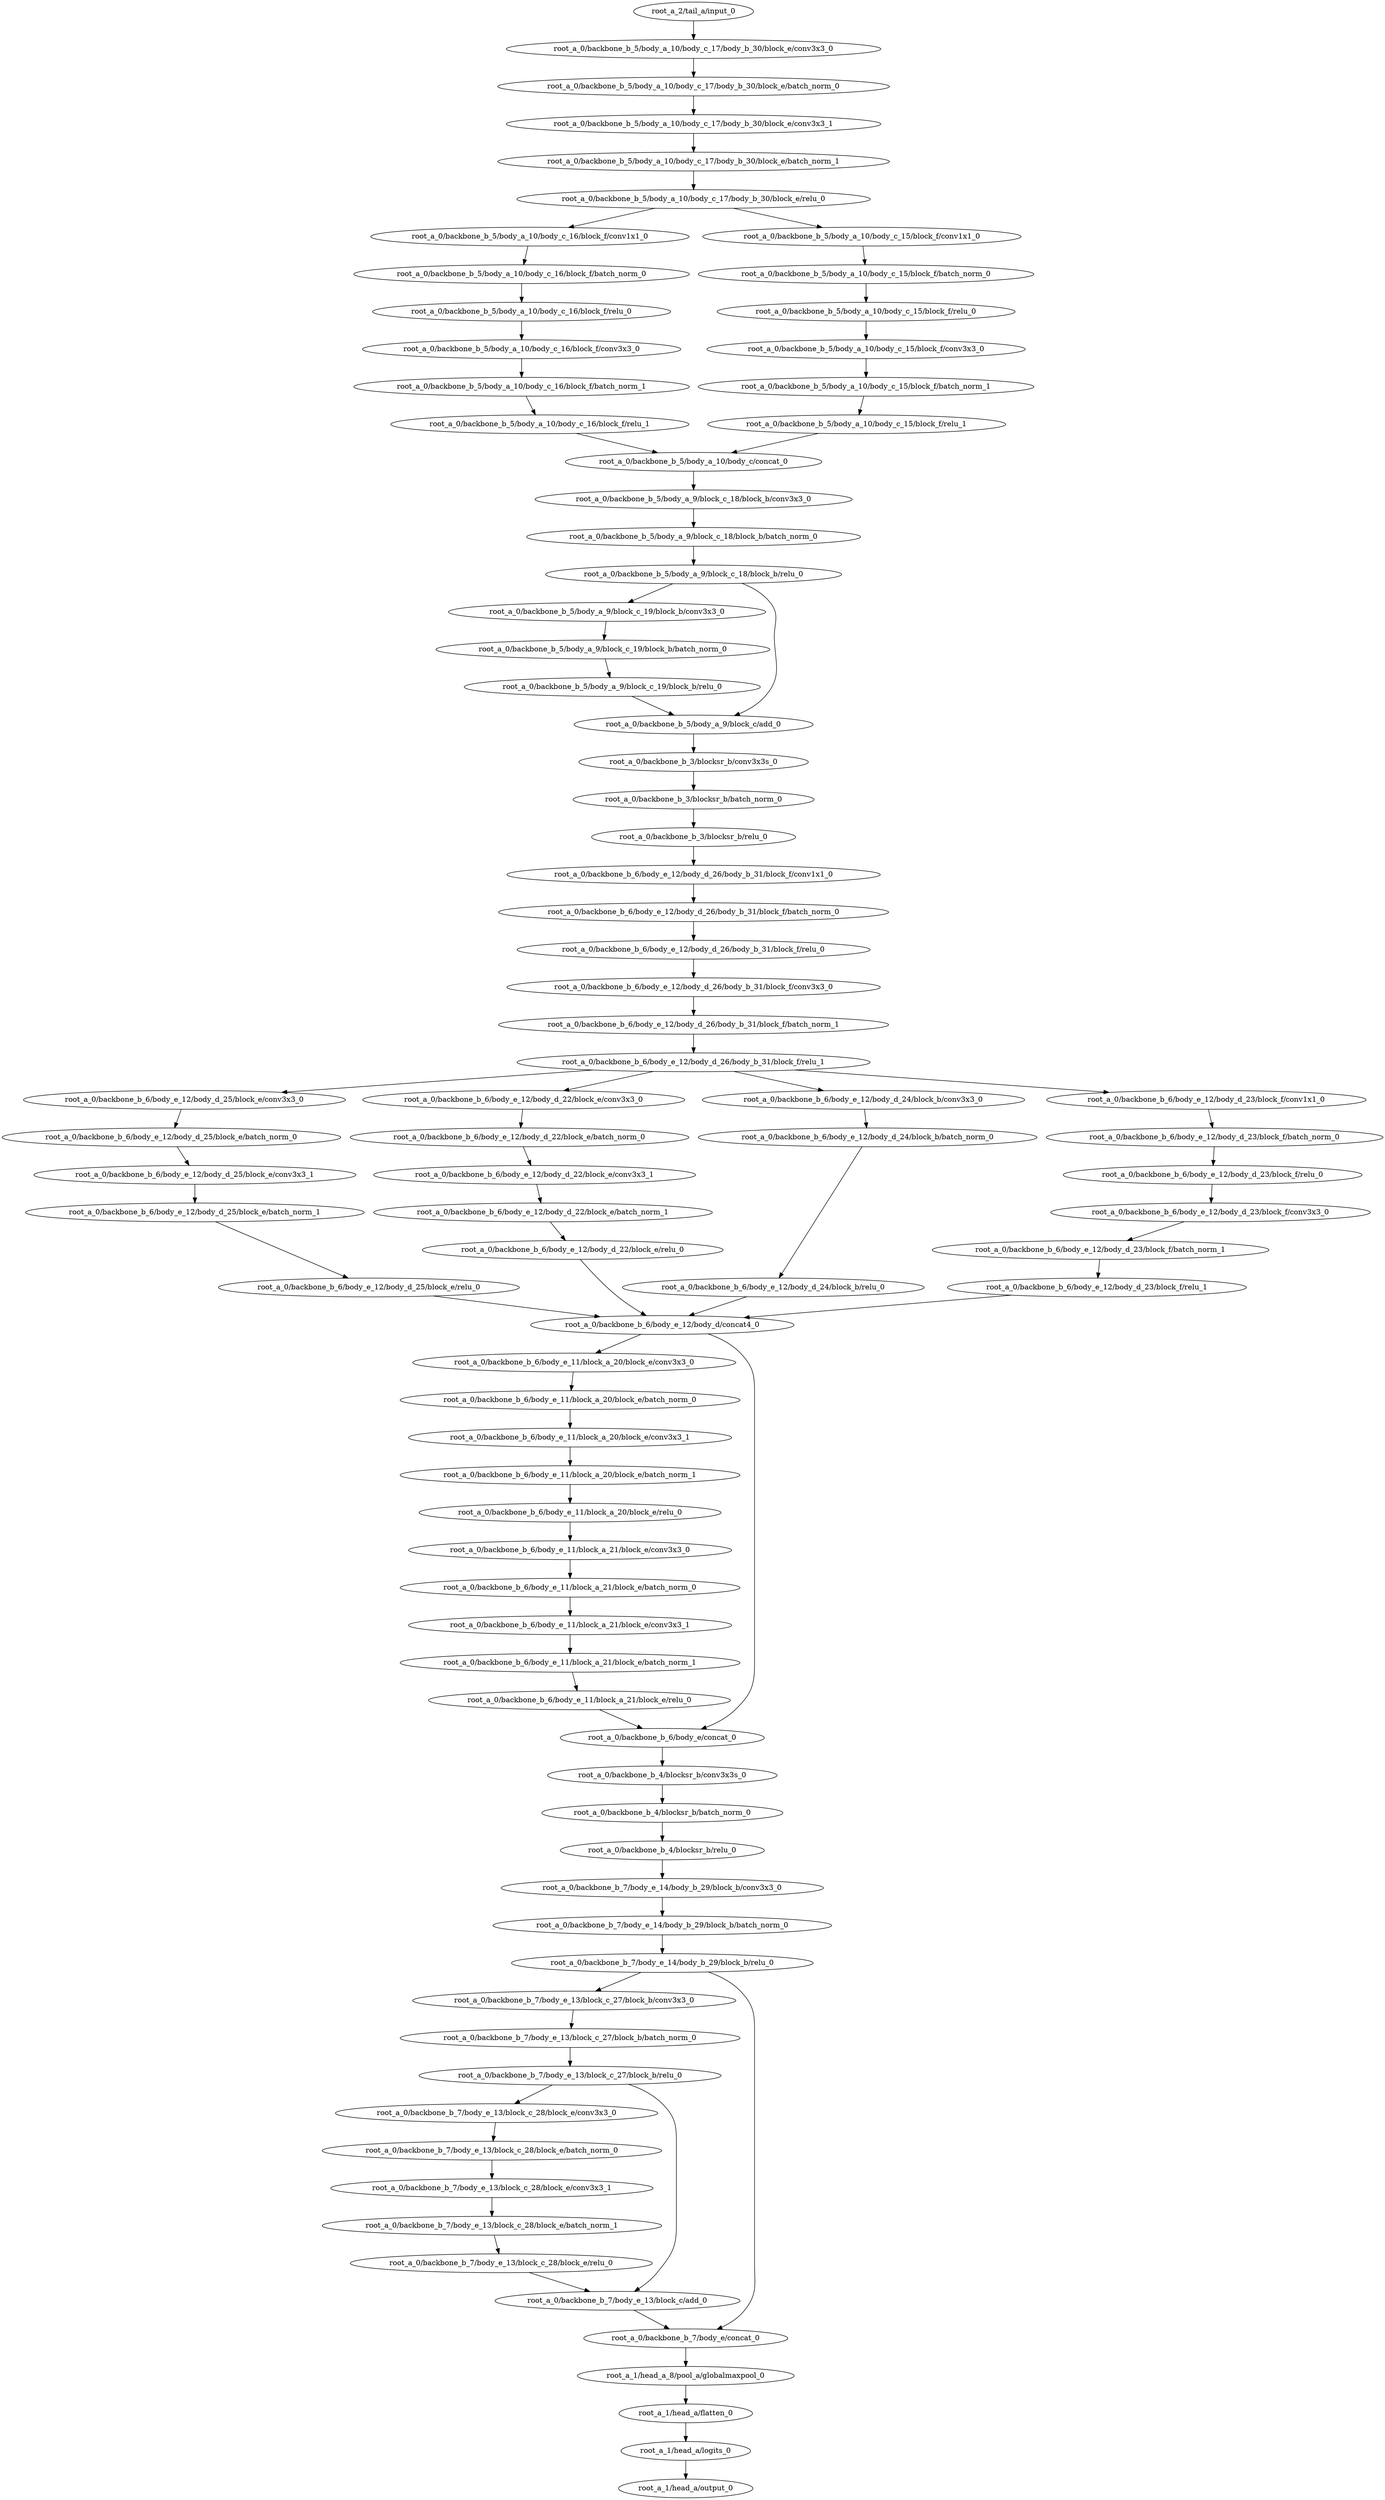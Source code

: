 digraph root_a {
	"root_a_2/tail_a/input_0"
	"root_a_0/backbone_b_5/body_a_10/body_c_17/body_b_30/block_e/conv3x3_0"
	"root_a_0/backbone_b_5/body_a_10/body_c_17/body_b_30/block_e/batch_norm_0"
	"root_a_0/backbone_b_5/body_a_10/body_c_17/body_b_30/block_e/conv3x3_1"
	"root_a_0/backbone_b_5/body_a_10/body_c_17/body_b_30/block_e/batch_norm_1"
	"root_a_0/backbone_b_5/body_a_10/body_c_17/body_b_30/block_e/relu_0"
	"root_a_0/backbone_b_5/body_a_10/body_c_16/block_f/conv1x1_0"
	"root_a_0/backbone_b_5/body_a_10/body_c_16/block_f/batch_norm_0"
	"root_a_0/backbone_b_5/body_a_10/body_c_16/block_f/relu_0"
	"root_a_0/backbone_b_5/body_a_10/body_c_16/block_f/conv3x3_0"
	"root_a_0/backbone_b_5/body_a_10/body_c_16/block_f/batch_norm_1"
	"root_a_0/backbone_b_5/body_a_10/body_c_16/block_f/relu_1"
	"root_a_0/backbone_b_5/body_a_10/body_c_15/block_f/conv1x1_0"
	"root_a_0/backbone_b_5/body_a_10/body_c_15/block_f/batch_norm_0"
	"root_a_0/backbone_b_5/body_a_10/body_c_15/block_f/relu_0"
	"root_a_0/backbone_b_5/body_a_10/body_c_15/block_f/conv3x3_0"
	"root_a_0/backbone_b_5/body_a_10/body_c_15/block_f/batch_norm_1"
	"root_a_0/backbone_b_5/body_a_10/body_c_15/block_f/relu_1"
	"root_a_0/backbone_b_5/body_a_10/body_c/concat_0"
	"root_a_0/backbone_b_5/body_a_9/block_c_18/block_b/conv3x3_0"
	"root_a_0/backbone_b_5/body_a_9/block_c_18/block_b/batch_norm_0"
	"root_a_0/backbone_b_5/body_a_9/block_c_18/block_b/relu_0"
	"root_a_0/backbone_b_5/body_a_9/block_c_19/block_b/conv3x3_0"
	"root_a_0/backbone_b_5/body_a_9/block_c_19/block_b/batch_norm_0"
	"root_a_0/backbone_b_5/body_a_9/block_c_19/block_b/relu_0"
	"root_a_0/backbone_b_5/body_a_9/block_c/add_0"
	"root_a_0/backbone_b_3/blocksr_b/conv3x3s_0"
	"root_a_0/backbone_b_3/blocksr_b/batch_norm_0"
	"root_a_0/backbone_b_3/blocksr_b/relu_0"
	"root_a_0/backbone_b_6/body_e_12/body_d_26/body_b_31/block_f/conv1x1_0"
	"root_a_0/backbone_b_6/body_e_12/body_d_26/body_b_31/block_f/batch_norm_0"
	"root_a_0/backbone_b_6/body_e_12/body_d_26/body_b_31/block_f/relu_0"
	"root_a_0/backbone_b_6/body_e_12/body_d_26/body_b_31/block_f/conv3x3_0"
	"root_a_0/backbone_b_6/body_e_12/body_d_26/body_b_31/block_f/batch_norm_1"
	"root_a_0/backbone_b_6/body_e_12/body_d_26/body_b_31/block_f/relu_1"
	"root_a_0/backbone_b_6/body_e_12/body_d_25/block_e/conv3x3_0"
	"root_a_0/backbone_b_6/body_e_12/body_d_25/block_e/batch_norm_0"
	"root_a_0/backbone_b_6/body_e_12/body_d_25/block_e/conv3x3_1"
	"root_a_0/backbone_b_6/body_e_12/body_d_25/block_e/batch_norm_1"
	"root_a_0/backbone_b_6/body_e_12/body_d_25/block_e/relu_0"
	"root_a_0/backbone_b_6/body_e_12/body_d_22/block_e/conv3x3_0"
	"root_a_0/backbone_b_6/body_e_12/body_d_22/block_e/batch_norm_0"
	"root_a_0/backbone_b_6/body_e_12/body_d_22/block_e/conv3x3_1"
	"root_a_0/backbone_b_6/body_e_12/body_d_22/block_e/batch_norm_1"
	"root_a_0/backbone_b_6/body_e_12/body_d_22/block_e/relu_0"
	"root_a_0/backbone_b_6/body_e_12/body_d_24/block_b/conv3x3_0"
	"root_a_0/backbone_b_6/body_e_12/body_d_24/block_b/batch_norm_0"
	"root_a_0/backbone_b_6/body_e_12/body_d_24/block_b/relu_0"
	"root_a_0/backbone_b_6/body_e_12/body_d_23/block_f/conv1x1_0"
	"root_a_0/backbone_b_6/body_e_12/body_d_23/block_f/batch_norm_0"
	"root_a_0/backbone_b_6/body_e_12/body_d_23/block_f/relu_0"
	"root_a_0/backbone_b_6/body_e_12/body_d_23/block_f/conv3x3_0"
	"root_a_0/backbone_b_6/body_e_12/body_d_23/block_f/batch_norm_1"
	"root_a_0/backbone_b_6/body_e_12/body_d_23/block_f/relu_1"
	"root_a_0/backbone_b_6/body_e_12/body_d/concat4_0"
	"root_a_0/backbone_b_6/body_e_11/block_a_20/block_e/conv3x3_0"
	"root_a_0/backbone_b_6/body_e_11/block_a_20/block_e/batch_norm_0"
	"root_a_0/backbone_b_6/body_e_11/block_a_20/block_e/conv3x3_1"
	"root_a_0/backbone_b_6/body_e_11/block_a_20/block_e/batch_norm_1"
	"root_a_0/backbone_b_6/body_e_11/block_a_20/block_e/relu_0"
	"root_a_0/backbone_b_6/body_e_11/block_a_21/block_e/conv3x3_0"
	"root_a_0/backbone_b_6/body_e_11/block_a_21/block_e/batch_norm_0"
	"root_a_0/backbone_b_6/body_e_11/block_a_21/block_e/conv3x3_1"
	"root_a_0/backbone_b_6/body_e_11/block_a_21/block_e/batch_norm_1"
	"root_a_0/backbone_b_6/body_e_11/block_a_21/block_e/relu_0"
	"root_a_0/backbone_b_6/body_e/concat_0"
	"root_a_0/backbone_b_4/blocksr_b/conv3x3s_0"
	"root_a_0/backbone_b_4/blocksr_b/batch_norm_0"
	"root_a_0/backbone_b_4/blocksr_b/relu_0"
	"root_a_0/backbone_b_7/body_e_14/body_b_29/block_b/conv3x3_0"
	"root_a_0/backbone_b_7/body_e_14/body_b_29/block_b/batch_norm_0"
	"root_a_0/backbone_b_7/body_e_14/body_b_29/block_b/relu_0"
	"root_a_0/backbone_b_7/body_e_13/block_c_27/block_b/conv3x3_0"
	"root_a_0/backbone_b_7/body_e_13/block_c_27/block_b/batch_norm_0"
	"root_a_0/backbone_b_7/body_e_13/block_c_27/block_b/relu_0"
	"root_a_0/backbone_b_7/body_e_13/block_c_28/block_e/conv3x3_0"
	"root_a_0/backbone_b_7/body_e_13/block_c_28/block_e/batch_norm_0"
	"root_a_0/backbone_b_7/body_e_13/block_c_28/block_e/conv3x3_1"
	"root_a_0/backbone_b_7/body_e_13/block_c_28/block_e/batch_norm_1"
	"root_a_0/backbone_b_7/body_e_13/block_c_28/block_e/relu_0"
	"root_a_0/backbone_b_7/body_e_13/block_c/add_0"
	"root_a_0/backbone_b_7/body_e/concat_0"
	"root_a_1/head_a_8/pool_a/globalmaxpool_0"
	"root_a_1/head_a/flatten_0"
	"root_a_1/head_a/logits_0"
	"root_a_1/head_a/output_0"

	"root_a_2/tail_a/input_0" -> "root_a_0/backbone_b_5/body_a_10/body_c_17/body_b_30/block_e/conv3x3_0"
	"root_a_0/backbone_b_5/body_a_10/body_c_17/body_b_30/block_e/conv3x3_0" -> "root_a_0/backbone_b_5/body_a_10/body_c_17/body_b_30/block_e/batch_norm_0"
	"root_a_0/backbone_b_5/body_a_10/body_c_17/body_b_30/block_e/batch_norm_0" -> "root_a_0/backbone_b_5/body_a_10/body_c_17/body_b_30/block_e/conv3x3_1"
	"root_a_0/backbone_b_5/body_a_10/body_c_17/body_b_30/block_e/conv3x3_1" -> "root_a_0/backbone_b_5/body_a_10/body_c_17/body_b_30/block_e/batch_norm_1"
	"root_a_0/backbone_b_5/body_a_10/body_c_17/body_b_30/block_e/batch_norm_1" -> "root_a_0/backbone_b_5/body_a_10/body_c_17/body_b_30/block_e/relu_0"
	"root_a_0/backbone_b_5/body_a_10/body_c_17/body_b_30/block_e/relu_0" -> "root_a_0/backbone_b_5/body_a_10/body_c_16/block_f/conv1x1_0"
	"root_a_0/backbone_b_5/body_a_10/body_c_16/block_f/conv1x1_0" -> "root_a_0/backbone_b_5/body_a_10/body_c_16/block_f/batch_norm_0"
	"root_a_0/backbone_b_5/body_a_10/body_c_16/block_f/batch_norm_0" -> "root_a_0/backbone_b_5/body_a_10/body_c_16/block_f/relu_0"
	"root_a_0/backbone_b_5/body_a_10/body_c_16/block_f/relu_0" -> "root_a_0/backbone_b_5/body_a_10/body_c_16/block_f/conv3x3_0"
	"root_a_0/backbone_b_5/body_a_10/body_c_16/block_f/conv3x3_0" -> "root_a_0/backbone_b_5/body_a_10/body_c_16/block_f/batch_norm_1"
	"root_a_0/backbone_b_5/body_a_10/body_c_16/block_f/batch_norm_1" -> "root_a_0/backbone_b_5/body_a_10/body_c_16/block_f/relu_1"
	"root_a_0/backbone_b_5/body_a_10/body_c_17/body_b_30/block_e/relu_0" -> "root_a_0/backbone_b_5/body_a_10/body_c_15/block_f/conv1x1_0"
	"root_a_0/backbone_b_5/body_a_10/body_c_15/block_f/conv1x1_0" -> "root_a_0/backbone_b_5/body_a_10/body_c_15/block_f/batch_norm_0"
	"root_a_0/backbone_b_5/body_a_10/body_c_15/block_f/batch_norm_0" -> "root_a_0/backbone_b_5/body_a_10/body_c_15/block_f/relu_0"
	"root_a_0/backbone_b_5/body_a_10/body_c_15/block_f/relu_0" -> "root_a_0/backbone_b_5/body_a_10/body_c_15/block_f/conv3x3_0"
	"root_a_0/backbone_b_5/body_a_10/body_c_15/block_f/conv3x3_0" -> "root_a_0/backbone_b_5/body_a_10/body_c_15/block_f/batch_norm_1"
	"root_a_0/backbone_b_5/body_a_10/body_c_15/block_f/batch_norm_1" -> "root_a_0/backbone_b_5/body_a_10/body_c_15/block_f/relu_1"
	"root_a_0/backbone_b_5/body_a_10/body_c_16/block_f/relu_1" -> "root_a_0/backbone_b_5/body_a_10/body_c/concat_0"
	"root_a_0/backbone_b_5/body_a_10/body_c_15/block_f/relu_1" -> "root_a_0/backbone_b_5/body_a_10/body_c/concat_0"
	"root_a_0/backbone_b_5/body_a_10/body_c/concat_0" -> "root_a_0/backbone_b_5/body_a_9/block_c_18/block_b/conv3x3_0"
	"root_a_0/backbone_b_5/body_a_9/block_c_18/block_b/conv3x3_0" -> "root_a_0/backbone_b_5/body_a_9/block_c_18/block_b/batch_norm_0"
	"root_a_0/backbone_b_5/body_a_9/block_c_18/block_b/batch_norm_0" -> "root_a_0/backbone_b_5/body_a_9/block_c_18/block_b/relu_0"
	"root_a_0/backbone_b_5/body_a_9/block_c_18/block_b/relu_0" -> "root_a_0/backbone_b_5/body_a_9/block_c_19/block_b/conv3x3_0"
	"root_a_0/backbone_b_5/body_a_9/block_c_19/block_b/conv3x3_0" -> "root_a_0/backbone_b_5/body_a_9/block_c_19/block_b/batch_norm_0"
	"root_a_0/backbone_b_5/body_a_9/block_c_19/block_b/batch_norm_0" -> "root_a_0/backbone_b_5/body_a_9/block_c_19/block_b/relu_0"
	"root_a_0/backbone_b_5/body_a_9/block_c_18/block_b/relu_0" -> "root_a_0/backbone_b_5/body_a_9/block_c/add_0"
	"root_a_0/backbone_b_5/body_a_9/block_c_19/block_b/relu_0" -> "root_a_0/backbone_b_5/body_a_9/block_c/add_0"
	"root_a_0/backbone_b_5/body_a_9/block_c/add_0" -> "root_a_0/backbone_b_3/blocksr_b/conv3x3s_0"
	"root_a_0/backbone_b_3/blocksr_b/conv3x3s_0" -> "root_a_0/backbone_b_3/blocksr_b/batch_norm_0"
	"root_a_0/backbone_b_3/blocksr_b/batch_norm_0" -> "root_a_0/backbone_b_3/blocksr_b/relu_0"
	"root_a_0/backbone_b_3/blocksr_b/relu_0" -> "root_a_0/backbone_b_6/body_e_12/body_d_26/body_b_31/block_f/conv1x1_0"
	"root_a_0/backbone_b_6/body_e_12/body_d_26/body_b_31/block_f/conv1x1_0" -> "root_a_0/backbone_b_6/body_e_12/body_d_26/body_b_31/block_f/batch_norm_0"
	"root_a_0/backbone_b_6/body_e_12/body_d_26/body_b_31/block_f/batch_norm_0" -> "root_a_0/backbone_b_6/body_e_12/body_d_26/body_b_31/block_f/relu_0"
	"root_a_0/backbone_b_6/body_e_12/body_d_26/body_b_31/block_f/relu_0" -> "root_a_0/backbone_b_6/body_e_12/body_d_26/body_b_31/block_f/conv3x3_0"
	"root_a_0/backbone_b_6/body_e_12/body_d_26/body_b_31/block_f/conv3x3_0" -> "root_a_0/backbone_b_6/body_e_12/body_d_26/body_b_31/block_f/batch_norm_1"
	"root_a_0/backbone_b_6/body_e_12/body_d_26/body_b_31/block_f/batch_norm_1" -> "root_a_0/backbone_b_6/body_e_12/body_d_26/body_b_31/block_f/relu_1"
	"root_a_0/backbone_b_6/body_e_12/body_d_26/body_b_31/block_f/relu_1" -> "root_a_0/backbone_b_6/body_e_12/body_d_25/block_e/conv3x3_0"
	"root_a_0/backbone_b_6/body_e_12/body_d_25/block_e/conv3x3_0" -> "root_a_0/backbone_b_6/body_e_12/body_d_25/block_e/batch_norm_0"
	"root_a_0/backbone_b_6/body_e_12/body_d_25/block_e/batch_norm_0" -> "root_a_0/backbone_b_6/body_e_12/body_d_25/block_e/conv3x3_1"
	"root_a_0/backbone_b_6/body_e_12/body_d_25/block_e/conv3x3_1" -> "root_a_0/backbone_b_6/body_e_12/body_d_25/block_e/batch_norm_1"
	"root_a_0/backbone_b_6/body_e_12/body_d_25/block_e/batch_norm_1" -> "root_a_0/backbone_b_6/body_e_12/body_d_25/block_e/relu_0"
	"root_a_0/backbone_b_6/body_e_12/body_d_26/body_b_31/block_f/relu_1" -> "root_a_0/backbone_b_6/body_e_12/body_d_22/block_e/conv3x3_0"
	"root_a_0/backbone_b_6/body_e_12/body_d_22/block_e/conv3x3_0" -> "root_a_0/backbone_b_6/body_e_12/body_d_22/block_e/batch_norm_0"
	"root_a_0/backbone_b_6/body_e_12/body_d_22/block_e/batch_norm_0" -> "root_a_0/backbone_b_6/body_e_12/body_d_22/block_e/conv3x3_1"
	"root_a_0/backbone_b_6/body_e_12/body_d_22/block_e/conv3x3_1" -> "root_a_0/backbone_b_6/body_e_12/body_d_22/block_e/batch_norm_1"
	"root_a_0/backbone_b_6/body_e_12/body_d_22/block_e/batch_norm_1" -> "root_a_0/backbone_b_6/body_e_12/body_d_22/block_e/relu_0"
	"root_a_0/backbone_b_6/body_e_12/body_d_26/body_b_31/block_f/relu_1" -> "root_a_0/backbone_b_6/body_e_12/body_d_24/block_b/conv3x3_0"
	"root_a_0/backbone_b_6/body_e_12/body_d_24/block_b/conv3x3_0" -> "root_a_0/backbone_b_6/body_e_12/body_d_24/block_b/batch_norm_0"
	"root_a_0/backbone_b_6/body_e_12/body_d_24/block_b/batch_norm_0" -> "root_a_0/backbone_b_6/body_e_12/body_d_24/block_b/relu_0"
	"root_a_0/backbone_b_6/body_e_12/body_d_26/body_b_31/block_f/relu_1" -> "root_a_0/backbone_b_6/body_e_12/body_d_23/block_f/conv1x1_0"
	"root_a_0/backbone_b_6/body_e_12/body_d_23/block_f/conv1x1_0" -> "root_a_0/backbone_b_6/body_e_12/body_d_23/block_f/batch_norm_0"
	"root_a_0/backbone_b_6/body_e_12/body_d_23/block_f/batch_norm_0" -> "root_a_0/backbone_b_6/body_e_12/body_d_23/block_f/relu_0"
	"root_a_0/backbone_b_6/body_e_12/body_d_23/block_f/relu_0" -> "root_a_0/backbone_b_6/body_e_12/body_d_23/block_f/conv3x3_0"
	"root_a_0/backbone_b_6/body_e_12/body_d_23/block_f/conv3x3_0" -> "root_a_0/backbone_b_6/body_e_12/body_d_23/block_f/batch_norm_1"
	"root_a_0/backbone_b_6/body_e_12/body_d_23/block_f/batch_norm_1" -> "root_a_0/backbone_b_6/body_e_12/body_d_23/block_f/relu_1"
	"root_a_0/backbone_b_6/body_e_12/body_d_25/block_e/relu_0" -> "root_a_0/backbone_b_6/body_e_12/body_d/concat4_0"
	"root_a_0/backbone_b_6/body_e_12/body_d_22/block_e/relu_0" -> "root_a_0/backbone_b_6/body_e_12/body_d/concat4_0"
	"root_a_0/backbone_b_6/body_e_12/body_d_24/block_b/relu_0" -> "root_a_0/backbone_b_6/body_e_12/body_d/concat4_0"
	"root_a_0/backbone_b_6/body_e_12/body_d_23/block_f/relu_1" -> "root_a_0/backbone_b_6/body_e_12/body_d/concat4_0"
	"root_a_0/backbone_b_6/body_e_12/body_d/concat4_0" -> "root_a_0/backbone_b_6/body_e_11/block_a_20/block_e/conv3x3_0"
	"root_a_0/backbone_b_6/body_e_11/block_a_20/block_e/conv3x3_0" -> "root_a_0/backbone_b_6/body_e_11/block_a_20/block_e/batch_norm_0"
	"root_a_0/backbone_b_6/body_e_11/block_a_20/block_e/batch_norm_0" -> "root_a_0/backbone_b_6/body_e_11/block_a_20/block_e/conv3x3_1"
	"root_a_0/backbone_b_6/body_e_11/block_a_20/block_e/conv3x3_1" -> "root_a_0/backbone_b_6/body_e_11/block_a_20/block_e/batch_norm_1"
	"root_a_0/backbone_b_6/body_e_11/block_a_20/block_e/batch_norm_1" -> "root_a_0/backbone_b_6/body_e_11/block_a_20/block_e/relu_0"
	"root_a_0/backbone_b_6/body_e_11/block_a_20/block_e/relu_0" -> "root_a_0/backbone_b_6/body_e_11/block_a_21/block_e/conv3x3_0"
	"root_a_0/backbone_b_6/body_e_11/block_a_21/block_e/conv3x3_0" -> "root_a_0/backbone_b_6/body_e_11/block_a_21/block_e/batch_norm_0"
	"root_a_0/backbone_b_6/body_e_11/block_a_21/block_e/batch_norm_0" -> "root_a_0/backbone_b_6/body_e_11/block_a_21/block_e/conv3x3_1"
	"root_a_0/backbone_b_6/body_e_11/block_a_21/block_e/conv3x3_1" -> "root_a_0/backbone_b_6/body_e_11/block_a_21/block_e/batch_norm_1"
	"root_a_0/backbone_b_6/body_e_11/block_a_21/block_e/batch_norm_1" -> "root_a_0/backbone_b_6/body_e_11/block_a_21/block_e/relu_0"
	"root_a_0/backbone_b_6/body_e_11/block_a_21/block_e/relu_0" -> "root_a_0/backbone_b_6/body_e/concat_0"
	"root_a_0/backbone_b_6/body_e_12/body_d/concat4_0" -> "root_a_0/backbone_b_6/body_e/concat_0"
	"root_a_0/backbone_b_6/body_e/concat_0" -> "root_a_0/backbone_b_4/blocksr_b/conv3x3s_0"
	"root_a_0/backbone_b_4/blocksr_b/conv3x3s_0" -> "root_a_0/backbone_b_4/blocksr_b/batch_norm_0"
	"root_a_0/backbone_b_4/blocksr_b/batch_norm_0" -> "root_a_0/backbone_b_4/blocksr_b/relu_0"
	"root_a_0/backbone_b_4/blocksr_b/relu_0" -> "root_a_0/backbone_b_7/body_e_14/body_b_29/block_b/conv3x3_0"
	"root_a_0/backbone_b_7/body_e_14/body_b_29/block_b/conv3x3_0" -> "root_a_0/backbone_b_7/body_e_14/body_b_29/block_b/batch_norm_0"
	"root_a_0/backbone_b_7/body_e_14/body_b_29/block_b/batch_norm_0" -> "root_a_0/backbone_b_7/body_e_14/body_b_29/block_b/relu_0"
	"root_a_0/backbone_b_7/body_e_14/body_b_29/block_b/relu_0" -> "root_a_0/backbone_b_7/body_e_13/block_c_27/block_b/conv3x3_0"
	"root_a_0/backbone_b_7/body_e_13/block_c_27/block_b/conv3x3_0" -> "root_a_0/backbone_b_7/body_e_13/block_c_27/block_b/batch_norm_0"
	"root_a_0/backbone_b_7/body_e_13/block_c_27/block_b/batch_norm_0" -> "root_a_0/backbone_b_7/body_e_13/block_c_27/block_b/relu_0"
	"root_a_0/backbone_b_7/body_e_13/block_c_27/block_b/relu_0" -> "root_a_0/backbone_b_7/body_e_13/block_c_28/block_e/conv3x3_0"
	"root_a_0/backbone_b_7/body_e_13/block_c_28/block_e/conv3x3_0" -> "root_a_0/backbone_b_7/body_e_13/block_c_28/block_e/batch_norm_0"
	"root_a_0/backbone_b_7/body_e_13/block_c_28/block_e/batch_norm_0" -> "root_a_0/backbone_b_7/body_e_13/block_c_28/block_e/conv3x3_1"
	"root_a_0/backbone_b_7/body_e_13/block_c_28/block_e/conv3x3_1" -> "root_a_0/backbone_b_7/body_e_13/block_c_28/block_e/batch_norm_1"
	"root_a_0/backbone_b_7/body_e_13/block_c_28/block_e/batch_norm_1" -> "root_a_0/backbone_b_7/body_e_13/block_c_28/block_e/relu_0"
	"root_a_0/backbone_b_7/body_e_13/block_c_28/block_e/relu_0" -> "root_a_0/backbone_b_7/body_e_13/block_c/add_0"
	"root_a_0/backbone_b_7/body_e_13/block_c_27/block_b/relu_0" -> "root_a_0/backbone_b_7/body_e_13/block_c/add_0"
	"root_a_0/backbone_b_7/body_e_13/block_c/add_0" -> "root_a_0/backbone_b_7/body_e/concat_0"
	"root_a_0/backbone_b_7/body_e_14/body_b_29/block_b/relu_0" -> "root_a_0/backbone_b_7/body_e/concat_0"
	"root_a_0/backbone_b_7/body_e/concat_0" -> "root_a_1/head_a_8/pool_a/globalmaxpool_0"
	"root_a_1/head_a_8/pool_a/globalmaxpool_0" -> "root_a_1/head_a/flatten_0"
	"root_a_1/head_a/flatten_0" -> "root_a_1/head_a/logits_0"
	"root_a_1/head_a/logits_0" -> "root_a_1/head_a/output_0"

}